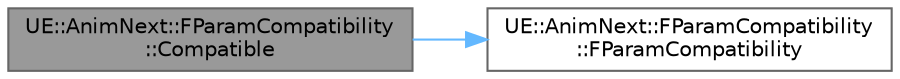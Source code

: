 digraph "UE::AnimNext::FParamCompatibility::Compatible"
{
 // INTERACTIVE_SVG=YES
 // LATEX_PDF_SIZE
  bgcolor="transparent";
  edge [fontname=Helvetica,fontsize=10,labelfontname=Helvetica,labelfontsize=10];
  node [fontname=Helvetica,fontsize=10,shape=box,height=0.2,width=0.4];
  rankdir="LR";
  Node1 [id="Node000001",label="UE::AnimNext::FParamCompatibility\l::Compatible",height=0.2,width=0.4,color="gray40", fillcolor="grey60", style="filled", fontcolor="black",tooltip=" "];
  Node1 -> Node2 [id="edge1_Node000001_Node000002",color="steelblue1",style="solid",tooltip=" "];
  Node2 [id="Node000002",label="UE::AnimNext::FParamCompatibility\l::FParamCompatibility",height=0.2,width=0.4,color="grey40", fillcolor="white", style="filled",URL="$da/df2/structUE_1_1AnimNext_1_1FParamCompatibility.html#ab678cdb6944854a1594b6deb28c5f95d",tooltip=" "];
}
